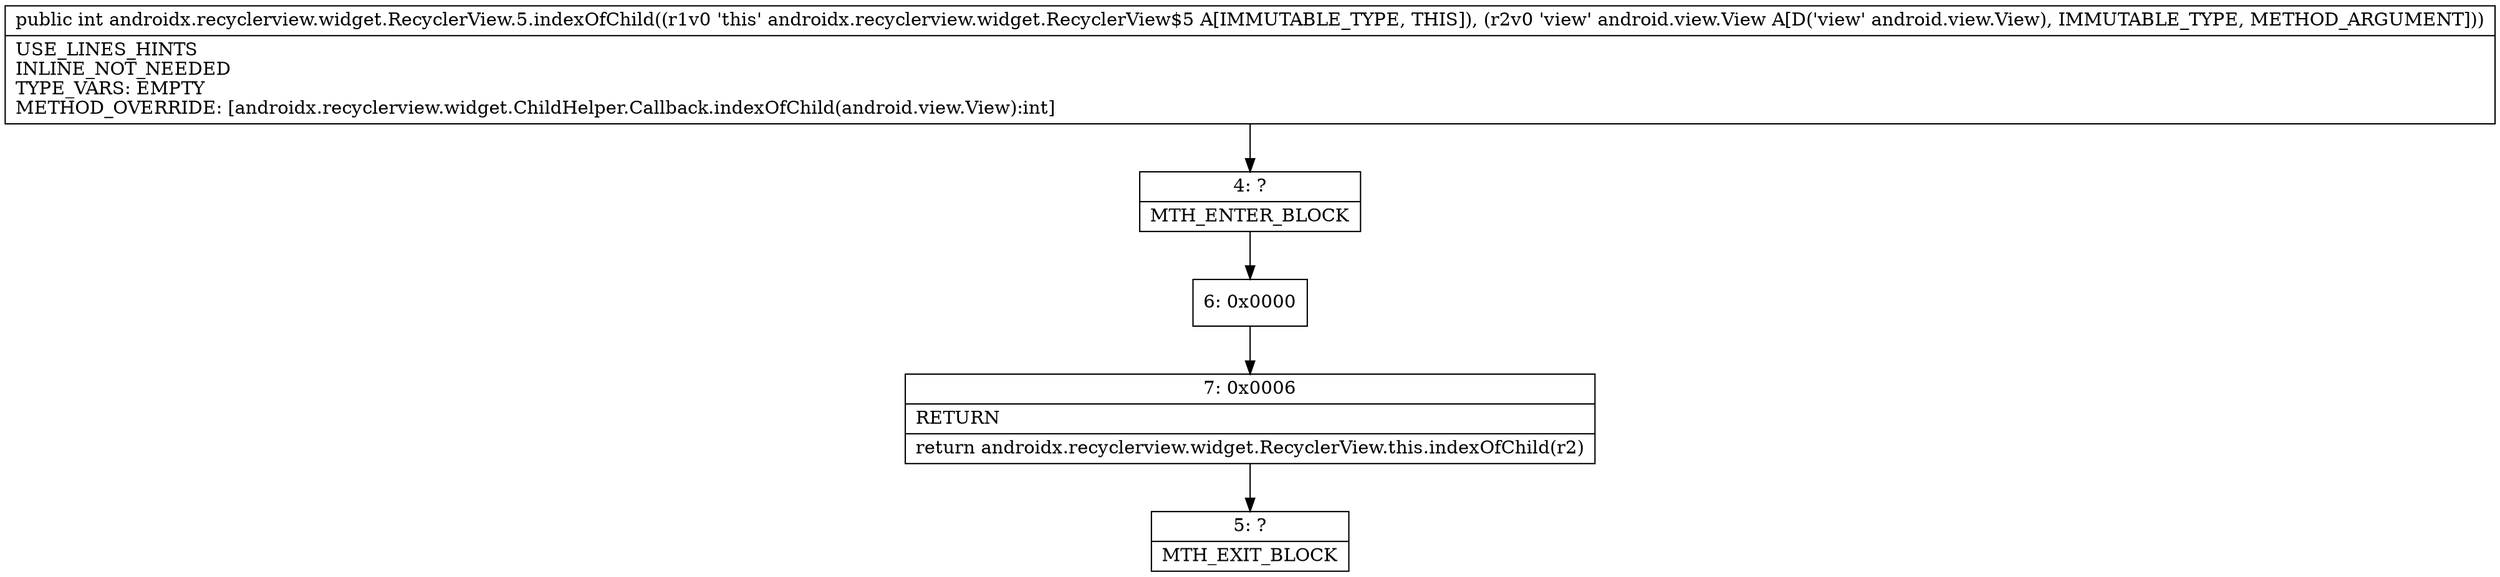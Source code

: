 digraph "CFG forandroidx.recyclerview.widget.RecyclerView.5.indexOfChild(Landroid\/view\/View;)I" {
Node_4 [shape=record,label="{4\:\ ?|MTH_ENTER_BLOCK\l}"];
Node_6 [shape=record,label="{6\:\ 0x0000}"];
Node_7 [shape=record,label="{7\:\ 0x0006|RETURN\l|return androidx.recyclerview.widget.RecyclerView.this.indexOfChild(r2)\l}"];
Node_5 [shape=record,label="{5\:\ ?|MTH_EXIT_BLOCK\l}"];
MethodNode[shape=record,label="{public int androidx.recyclerview.widget.RecyclerView.5.indexOfChild((r1v0 'this' androidx.recyclerview.widget.RecyclerView$5 A[IMMUTABLE_TYPE, THIS]), (r2v0 'view' android.view.View A[D('view' android.view.View), IMMUTABLE_TYPE, METHOD_ARGUMENT]))  | USE_LINES_HINTS\lINLINE_NOT_NEEDED\lTYPE_VARS: EMPTY\lMETHOD_OVERRIDE: [androidx.recyclerview.widget.ChildHelper.Callback.indexOfChild(android.view.View):int]\l}"];
MethodNode -> Node_4;Node_4 -> Node_6;
Node_6 -> Node_7;
Node_7 -> Node_5;
}


